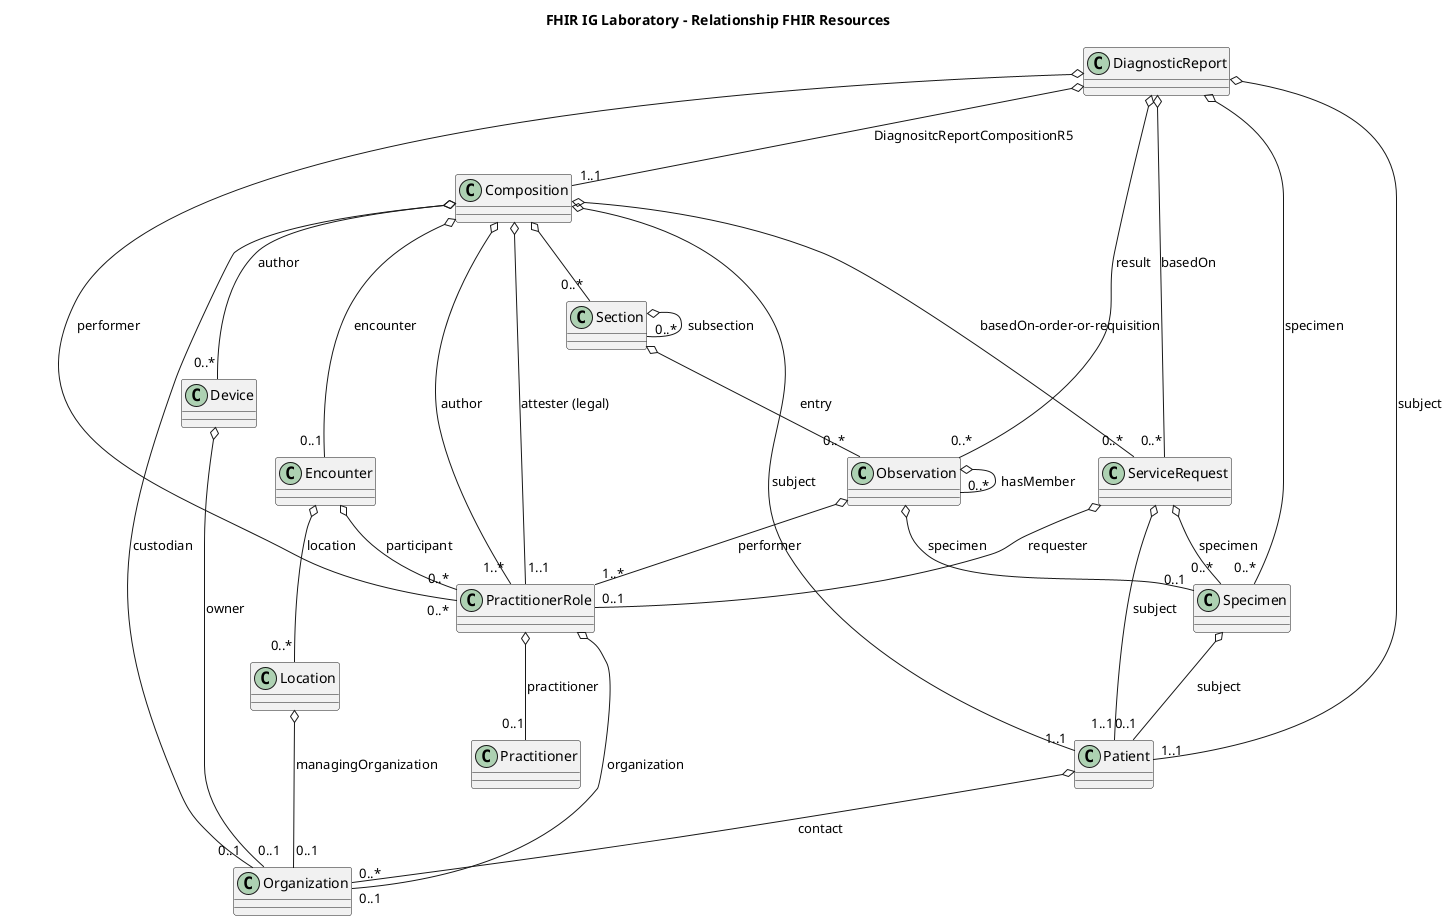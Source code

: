 @startuml

title FHIR IG Laboratory - Relationship FHIR Resources

class Composition
class DiagnosticReport
class Patient
class Observation
class Specimen
class ServiceRequest
class Device
class Section
class Encounter
class Organization
class PractitionerRole
class Practitioner
class Location

Composition o-- "0..*" Device : author
Composition o-- "0..1" Organization : custodian
Composition o-- "1..*" PractitionerRole : author
Composition o-- "1..1" PractitionerRole : attester (legal)
Composition o-- "0..1" Encounter : encounter
Composition o-- "0..*" Section
Composition o-- "1..1" Patient : subject
Composition o-- "0..*" ServiceRequest : basedOn-order-or-requisition

DiagnosticReport o-- "1..1" Composition : DiagnositcReportCompositionR5
DiagnosticReport o-- "0..*" PractitionerRole : performer
DiagnosticReport o-- "0..*" Specimen : specimen
DiagnosticReport o-- "0..*" Observation : result
DiagnosticReport o-- "1..1" Patient : subject
DiagnosticReport o-- "0..*" ServiceRequest : basedOn

Patient o-- "0..*" Organization : contact

Observation o-- "0..*" Observation : hasMember
Observation o-- "0..1" Specimen : specimen
Observation o-- "1..*" PractitionerRole : performer

Specimen o-- "0..1" Patient : subject

ServiceRequest o-- "1..1" Patient : subject
ServiceRequest o-- "0..*" Specimen : specimen
ServiceRequest o-- "0..1" PractitionerRole : requester

Section o-- "0..*" Section : subsection
Section o-- "0..*" Observation : entry

Device o-- "0..1" Organization : owner

PractitionerRole o-- "0..1" Organization : organization
PractitionerRole o-- "0..1" Practitioner : practitioner

Encounter o-- "0..*" PractitionerRole : participant
Encounter o-- "0..*" Location : location

Location o-- "0..1" Organization : managingOrganization

@enduml